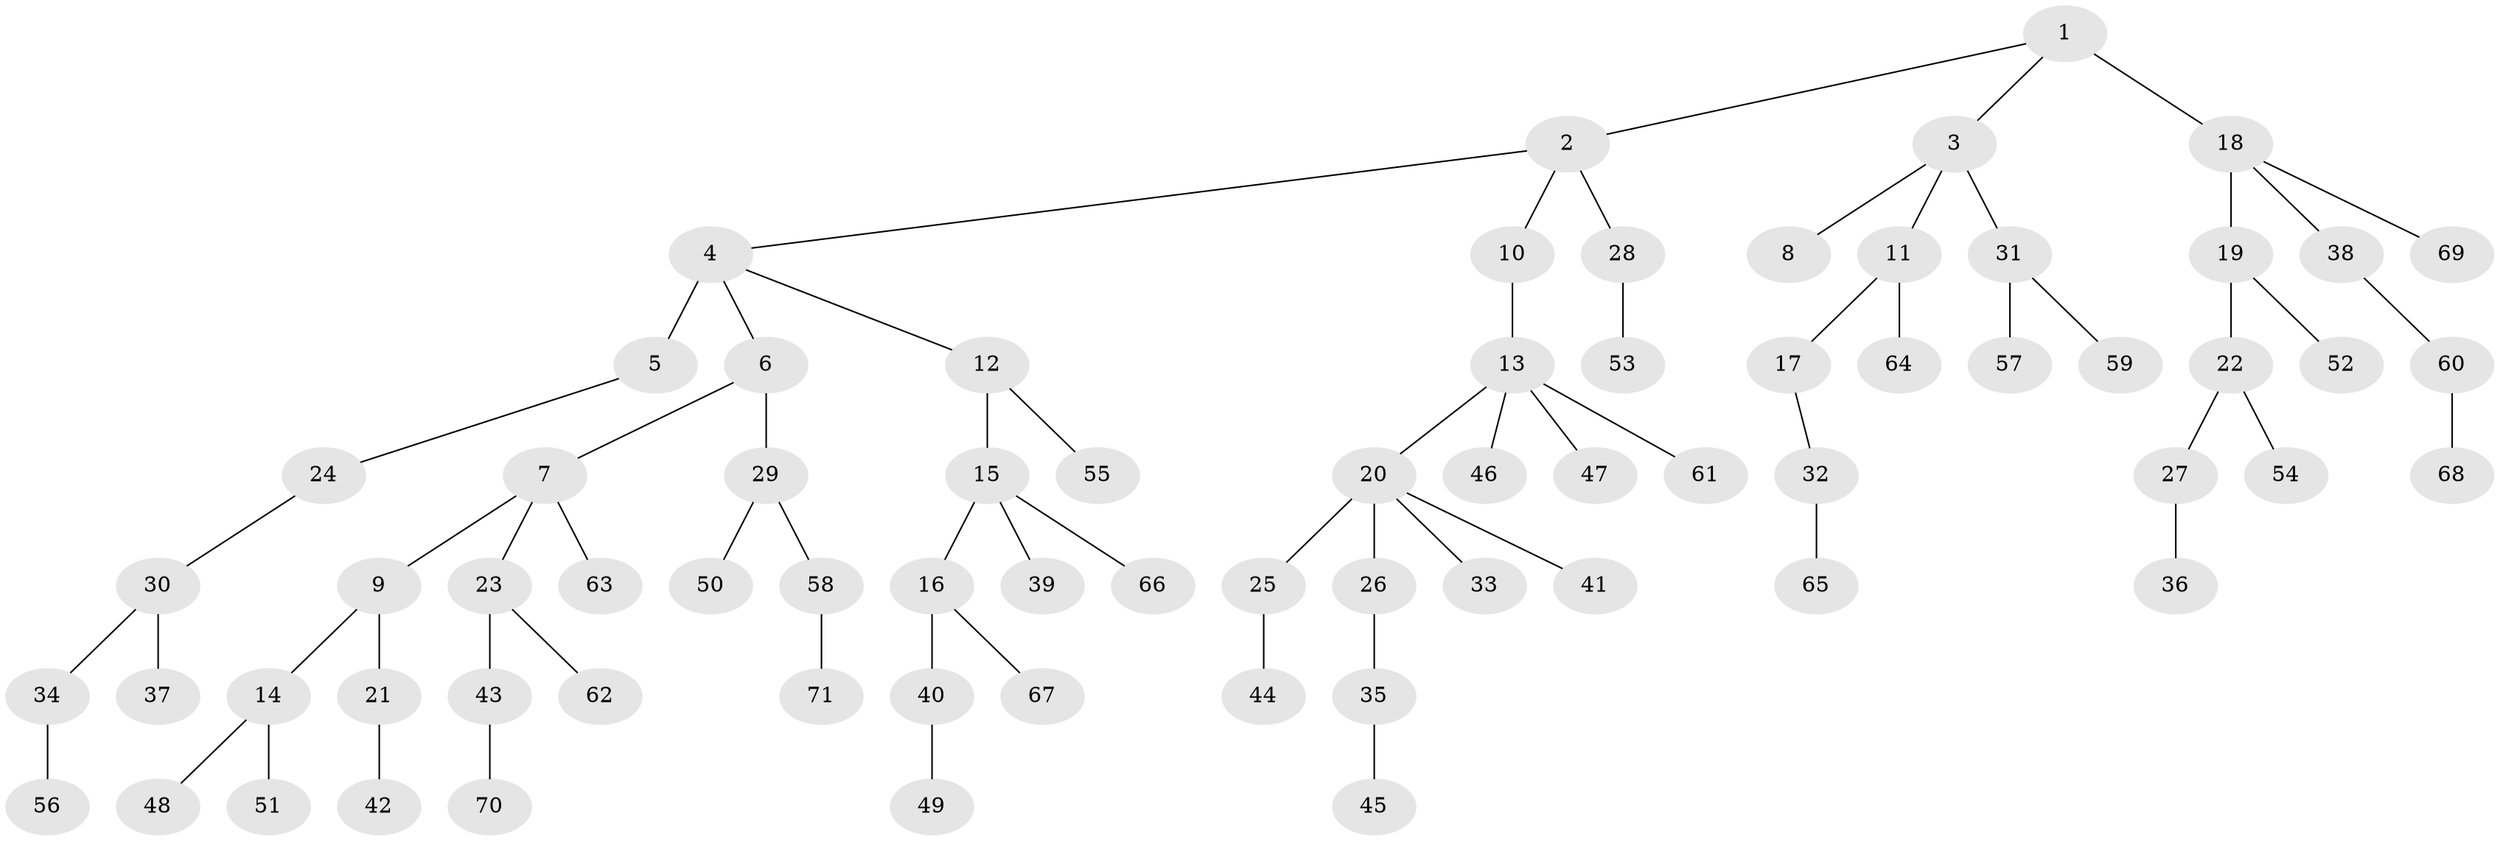 // original degree distribution, {3: 0.09154929577464789, 5: 0.02112676056338028, 8: 0.014084507042253521, 2: 0.18309859154929578, 4: 0.09859154929577464, 1: 0.5633802816901409, 6: 0.028169014084507043}
// Generated by graph-tools (version 1.1) at 2025/37/03/09/25 02:37:04]
// undirected, 71 vertices, 70 edges
graph export_dot {
graph [start="1"]
  node [color=gray90,style=filled];
  1;
  2;
  3;
  4;
  5;
  6;
  7;
  8;
  9;
  10;
  11;
  12;
  13;
  14;
  15;
  16;
  17;
  18;
  19;
  20;
  21;
  22;
  23;
  24;
  25;
  26;
  27;
  28;
  29;
  30;
  31;
  32;
  33;
  34;
  35;
  36;
  37;
  38;
  39;
  40;
  41;
  42;
  43;
  44;
  45;
  46;
  47;
  48;
  49;
  50;
  51;
  52;
  53;
  54;
  55;
  56;
  57;
  58;
  59;
  60;
  61;
  62;
  63;
  64;
  65;
  66;
  67;
  68;
  69;
  70;
  71;
  1 -- 2 [weight=1.0];
  1 -- 3 [weight=1.0];
  1 -- 18 [weight=2.0];
  2 -- 4 [weight=1.0];
  2 -- 10 [weight=1.0];
  2 -- 28 [weight=1.0];
  3 -- 8 [weight=1.0];
  3 -- 11 [weight=1.0];
  3 -- 31 [weight=1.0];
  4 -- 5 [weight=3.0];
  4 -- 6 [weight=1.0];
  4 -- 12 [weight=1.0];
  5 -- 24 [weight=1.0];
  6 -- 7 [weight=1.0];
  6 -- 29 [weight=1.0];
  7 -- 9 [weight=1.0];
  7 -- 23 [weight=1.0];
  7 -- 63 [weight=1.0];
  9 -- 14 [weight=1.0];
  9 -- 21 [weight=1.0];
  10 -- 13 [weight=2.0];
  11 -- 17 [weight=1.0];
  11 -- 64 [weight=1.0];
  12 -- 15 [weight=1.0];
  12 -- 55 [weight=1.0];
  13 -- 20 [weight=1.0];
  13 -- 46 [weight=1.0];
  13 -- 47 [weight=1.0];
  13 -- 61 [weight=1.0];
  14 -- 48 [weight=1.0];
  14 -- 51 [weight=1.0];
  15 -- 16 [weight=1.0];
  15 -- 39 [weight=1.0];
  15 -- 66 [weight=1.0];
  16 -- 40 [weight=1.0];
  16 -- 67 [weight=1.0];
  17 -- 32 [weight=1.0];
  18 -- 19 [weight=1.0];
  18 -- 38 [weight=1.0];
  18 -- 69 [weight=1.0];
  19 -- 22 [weight=1.0];
  19 -- 52 [weight=1.0];
  20 -- 25 [weight=1.0];
  20 -- 26 [weight=1.0];
  20 -- 33 [weight=1.0];
  20 -- 41 [weight=1.0];
  21 -- 42 [weight=1.0];
  22 -- 27 [weight=1.0];
  22 -- 54 [weight=1.0];
  23 -- 43 [weight=1.0];
  23 -- 62 [weight=1.0];
  24 -- 30 [weight=1.0];
  25 -- 44 [weight=1.0];
  26 -- 35 [weight=1.0];
  27 -- 36 [weight=4.0];
  28 -- 53 [weight=3.0];
  29 -- 50 [weight=1.0];
  29 -- 58 [weight=1.0];
  30 -- 34 [weight=1.0];
  30 -- 37 [weight=1.0];
  31 -- 57 [weight=1.0];
  31 -- 59 [weight=1.0];
  32 -- 65 [weight=1.0];
  34 -- 56 [weight=1.0];
  35 -- 45 [weight=1.0];
  38 -- 60 [weight=1.0];
  40 -- 49 [weight=1.0];
  43 -- 70 [weight=1.0];
  58 -- 71 [weight=1.0];
  60 -- 68 [weight=1.0];
}
